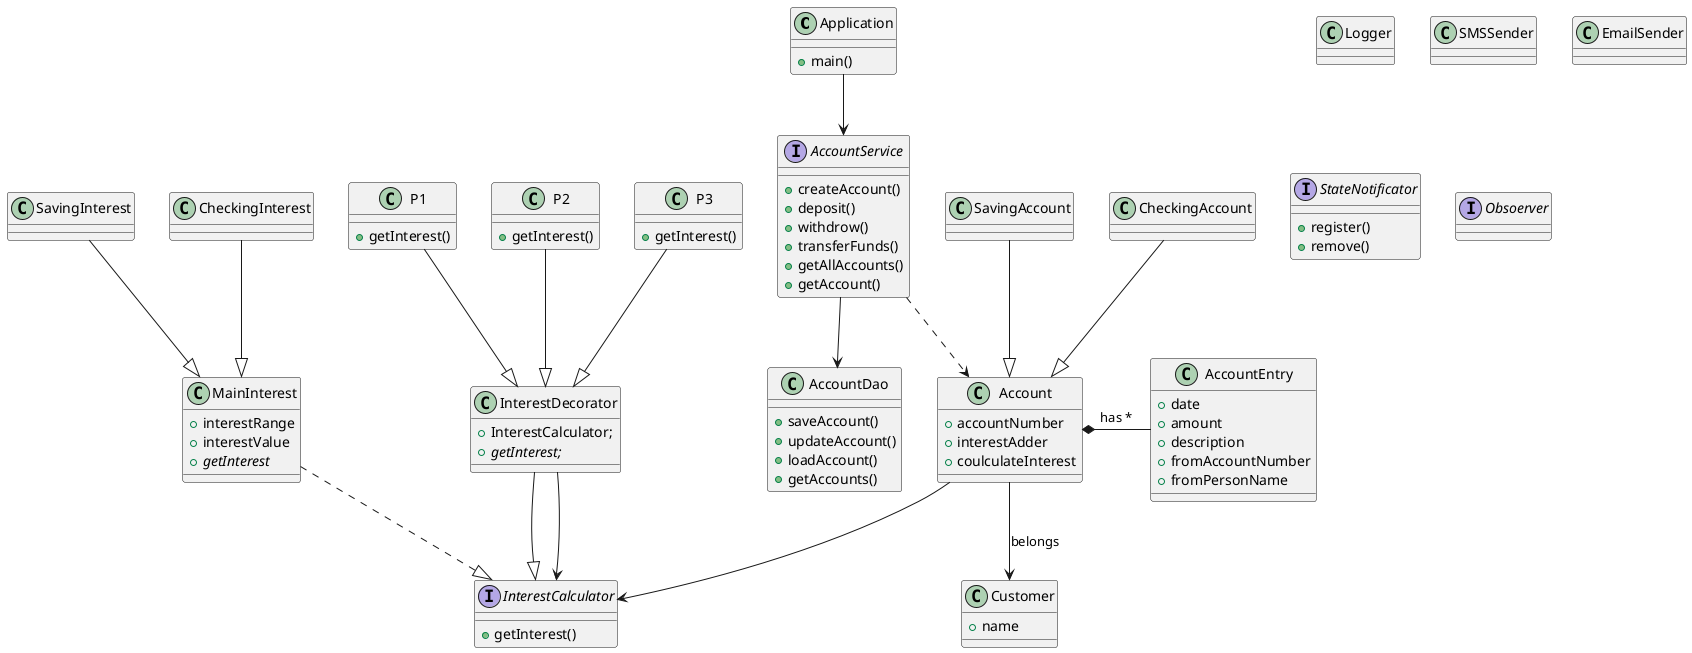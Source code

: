 @startuml
class Application{
    +main()
}
interface AccountService{
    +createAccount()
    +deposit()
    +withdrow()
    +transferFunds()
    +getAllAccounts()
    +getAccount()
}
class AccountDao{
    +saveAccount()
    +updateAccount()
    +loadAccount()
    +getAccounts()
}
class Account{
    +accountNumber
    +interestAdder
    +coulculateInterest
}

class SavingAccount
class CheckingAccount
class Customer {
    +name
}

class AccountEntry {
    +date
    +amount
    +description
    +fromAccountNumber
    +fromPersonName
}
'Adding interest interface
interface InterestCalculator {
    +getInterest()
}

class MainInterest{
    +interestRange
    +interestValue
    +{abstract}getInterest
}
class InterestDecorator{
    +InterestCalculator;
    +{abstract}getInterest;
}
InterestDecorator --|> InterestCalculator
InterestDecorator --> InterestCalculator
class P1 {
    +getInterest()
}
class P2{
            +getInterest()
        }
class P3{
            +getInterest()
        }
P1 --|> InterestDecorator
P2 --|> InterestDecorator
P3 --|> InterestDecorator

class SavingInterest {
}
class CheckingInterest {
}
class Logger{}
class SMSSender{}
class EmailSender{}
interface StateNotificator {
    +register()
    +remove()
}
interface Obsoerver{}
Application --> AccountService
AccountService --> AccountDao
AccountService ..> Account
Account --> Customer : belongs
Account *- AccountEntry: has *
SavingAccount --|> Account
CheckingAccount --|> Account
MainInterest ..|> InterestCalculator
CheckingInterest --|> MainInterest
SavingInterest --|> MainInterest
Account --> InterestCalculator

@enduml